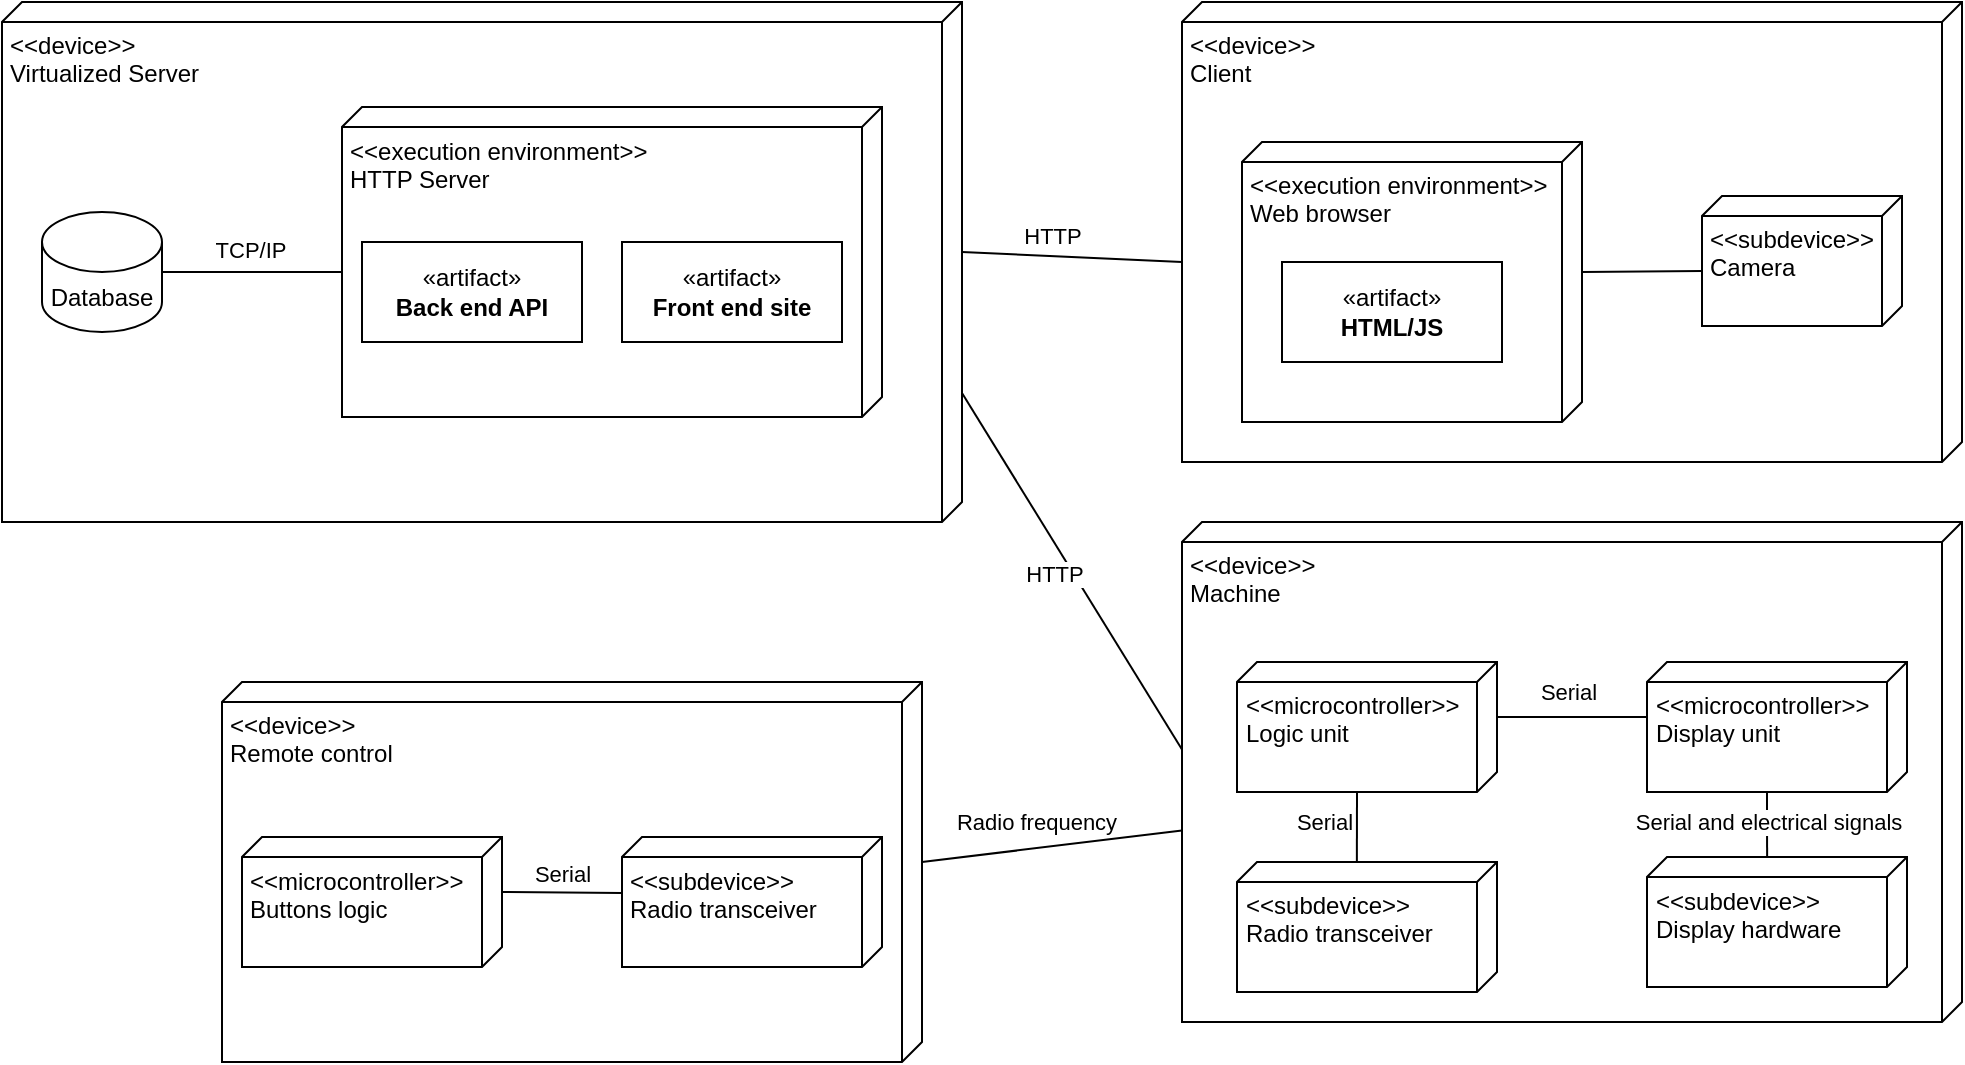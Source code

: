 <mxfile version="21.3.7" type="device">
  <diagram id="40jZv6QniYFH5Une2xSI" name="Page-1">
    <mxGraphModel dx="1796" dy="1066" grid="1" gridSize="10" guides="1" tooltips="1" connect="1" arrows="1" fold="1" page="1" pageScale="1" pageWidth="850" pageHeight="1100" math="0" shadow="0">
      <root>
        <mxCell id="0" />
        <mxCell id="1" parent="0" />
        <mxCell id="hXJ-DL1KdzfRYZnM6yYy-1" value="&amp;lt;&amp;lt;device&amp;gt;&amp;gt;&lt;br&gt;Virtualized Server" style="verticalAlign=top;align=left;spacingTop=8;spacingLeft=2;spacingRight=12;shape=cube;size=10;direction=south;fontStyle=0;html=1;whiteSpace=wrap;" vertex="1" parent="1">
          <mxGeometry x="10" y="20" width="480" height="260" as="geometry" />
        </mxCell>
        <mxCell id="hXJ-DL1KdzfRYZnM6yYy-2" value="&amp;lt;&amp;lt;execution environment&amp;gt;&amp;gt;&lt;br&gt;HTTP Server" style="verticalAlign=top;align=left;spacingTop=8;spacingLeft=2;spacingRight=12;shape=cube;size=10;direction=south;fontStyle=0;html=1;whiteSpace=wrap;" vertex="1" parent="1">
          <mxGeometry x="180" y="72.5" width="270" height="155" as="geometry" />
        </mxCell>
        <mxCell id="hXJ-DL1KdzfRYZnM6yYy-7" style="edgeStyle=orthogonalEdgeStyle;rounded=0;orthogonalLoop=1;jettySize=auto;html=1;exitX=1;exitY=0.5;exitDx=0;exitDy=0;exitPerimeter=0;entryX=0;entryY=0;entryDx=82.5;entryDy=270;entryPerimeter=0;endArrow=none;endFill=0;" edge="1" parent="1" source="hXJ-DL1KdzfRYZnM6yYy-3" target="hXJ-DL1KdzfRYZnM6yYy-2">
          <mxGeometry relative="1" as="geometry" />
        </mxCell>
        <mxCell id="hXJ-DL1KdzfRYZnM6yYy-8" value="TCP/IP" style="edgeLabel;html=1;align=center;verticalAlign=middle;resizable=0;points=[];" vertex="1" connectable="0" parent="hXJ-DL1KdzfRYZnM6yYy-7">
          <mxGeometry x="0.128" y="1" relative="1" as="geometry">
            <mxPoint x="-7" y="-10" as="offset" />
          </mxGeometry>
        </mxCell>
        <mxCell id="hXJ-DL1KdzfRYZnM6yYy-3" value="Database" style="shape=cylinder3;whiteSpace=wrap;html=1;boundedLbl=1;backgroundOutline=1;size=15;" vertex="1" parent="1">
          <mxGeometry x="30" y="125" width="60" height="60" as="geometry" />
        </mxCell>
        <mxCell id="hXJ-DL1KdzfRYZnM6yYy-4" value="«artifact»&lt;br&gt;&lt;b&gt;Front end site&lt;/b&gt;" style="html=1;whiteSpace=wrap;" vertex="1" parent="1">
          <mxGeometry x="320" y="140" width="110" height="50" as="geometry" />
        </mxCell>
        <mxCell id="hXJ-DL1KdzfRYZnM6yYy-5" value="«artifact»&lt;br&gt;&lt;b&gt;Back end API&lt;/b&gt;" style="html=1;whiteSpace=wrap;" vertex="1" parent="1">
          <mxGeometry x="190" y="140" width="110" height="50" as="geometry" />
        </mxCell>
        <mxCell id="hXJ-DL1KdzfRYZnM6yYy-9" style="rounded=0;orthogonalLoop=1;jettySize=auto;html=1;exitX=0;exitY=0;exitDx=125;exitDy=0;exitPerimeter=0;endArrow=none;endFill=0;entryX=0;entryY=0;entryDx=130;entryDy=390;entryPerimeter=0;" edge="1" parent="1" source="hXJ-DL1KdzfRYZnM6yYy-1" target="hXJ-DL1KdzfRYZnM6yYy-11">
          <mxGeometry relative="1" as="geometry">
            <mxPoint x="580" y="60" as="sourcePoint" />
            <mxPoint x="710" y="120" as="targetPoint" />
          </mxGeometry>
        </mxCell>
        <mxCell id="hXJ-DL1KdzfRYZnM6yYy-10" value="HTTP" style="edgeLabel;html=1;align=center;verticalAlign=middle;resizable=0;points=[];" vertex="1" connectable="0" parent="hXJ-DL1KdzfRYZnM6yYy-9">
          <mxGeometry x="0.128" y="1" relative="1" as="geometry">
            <mxPoint x="-17" y="-10" as="offset" />
          </mxGeometry>
        </mxCell>
        <mxCell id="hXJ-DL1KdzfRYZnM6yYy-11" value="&amp;lt;&amp;lt;device&amp;gt;&amp;gt;&lt;br&gt;Client" style="verticalAlign=top;align=left;spacingTop=8;spacingLeft=2;spacingRight=12;shape=cube;size=10;direction=south;fontStyle=0;html=1;whiteSpace=wrap;" vertex="1" parent="1">
          <mxGeometry x="600" y="20" width="390" height="230" as="geometry" />
        </mxCell>
        <mxCell id="hXJ-DL1KdzfRYZnM6yYy-12" value="&amp;lt;&amp;lt;execution environment&amp;gt;&amp;gt;&lt;br&gt;Web browser" style="verticalAlign=top;align=left;spacingTop=8;spacingLeft=2;spacingRight=12;shape=cube;size=10;direction=south;fontStyle=0;html=1;whiteSpace=wrap;" vertex="1" parent="1">
          <mxGeometry x="630" y="90" width="170" height="140" as="geometry" />
        </mxCell>
        <mxCell id="hXJ-DL1KdzfRYZnM6yYy-13" value="«artifact»&lt;br&gt;&lt;b&gt;HTML/JS&lt;br&gt;&lt;/b&gt;" style="html=1;whiteSpace=wrap;" vertex="1" parent="1">
          <mxGeometry x="650" y="150" width="110" height="50" as="geometry" />
        </mxCell>
        <mxCell id="hXJ-DL1KdzfRYZnM6yYy-14" value="&amp;lt;&amp;lt;subdevice&amp;gt;&amp;gt;&lt;br&gt;Camera" style="verticalAlign=top;align=left;spacingTop=8;spacingLeft=2;spacingRight=12;shape=cube;size=10;direction=south;fontStyle=0;html=1;whiteSpace=wrap;" vertex="1" parent="1">
          <mxGeometry x="860" y="117" width="100" height="65" as="geometry" />
        </mxCell>
        <mxCell id="hXJ-DL1KdzfRYZnM6yYy-15" style="rounded=0;orthogonalLoop=1;jettySize=auto;html=1;exitX=0;exitY=0;exitDx=65;exitDy=0;exitPerimeter=0;endArrow=none;endFill=0;entryX=0;entryY=0;entryDx=37.5;entryDy=100;entryPerimeter=0;" edge="1" parent="1" source="hXJ-DL1KdzfRYZnM6yYy-12" target="hXJ-DL1KdzfRYZnM6yYy-14">
          <mxGeometry relative="1" as="geometry">
            <mxPoint x="490" y="235" as="sourcePoint" />
            <mxPoint x="610" y="160" as="targetPoint" />
          </mxGeometry>
        </mxCell>
        <mxCell id="hXJ-DL1KdzfRYZnM6yYy-17" value="&amp;lt;&amp;lt;device&amp;gt;&amp;gt;&lt;br&gt;Machine" style="verticalAlign=top;align=left;spacingTop=8;spacingLeft=2;spacingRight=12;shape=cube;size=10;direction=south;fontStyle=0;html=1;whiteSpace=wrap;" vertex="1" parent="1">
          <mxGeometry x="600" y="280" width="390" height="250" as="geometry" />
        </mxCell>
        <mxCell id="hXJ-DL1KdzfRYZnM6yYy-18" value="&amp;lt;&amp;lt;microcontroller&amp;gt;&amp;gt;&lt;br&gt;Logic unit" style="verticalAlign=top;align=left;spacingTop=8;spacingLeft=2;spacingRight=12;shape=cube;size=10;direction=south;fontStyle=0;html=1;whiteSpace=wrap;" vertex="1" parent="1">
          <mxGeometry x="627.5" y="350" width="130" height="65" as="geometry" />
        </mxCell>
        <mxCell id="hXJ-DL1KdzfRYZnM6yYy-38" style="rounded=0;orthogonalLoop=1;jettySize=auto;html=1;exitX=0;exitY=0;exitDx=65;exitDy=70;exitPerimeter=0;entryX=0;entryY=0.538;entryDx=0;entryDy=0;entryPerimeter=0;endArrow=none;endFill=0;" edge="1" parent="1" source="hXJ-DL1KdzfRYZnM6yYy-19" target="hXJ-DL1KdzfRYZnM6yYy-37">
          <mxGeometry relative="1" as="geometry" />
        </mxCell>
        <mxCell id="hXJ-DL1KdzfRYZnM6yYy-39" value="Serial and electrical signals" style="edgeLabel;html=1;align=center;verticalAlign=middle;resizable=0;points=[];" vertex="1" connectable="0" parent="hXJ-DL1KdzfRYZnM6yYy-38">
          <mxGeometry x="-0.119" relative="1" as="geometry">
            <mxPoint as="offset" />
          </mxGeometry>
        </mxCell>
        <mxCell id="hXJ-DL1KdzfRYZnM6yYy-19" value="&amp;lt;&amp;lt;microcontroller&amp;gt;&amp;gt;&lt;br&gt;Display unit" style="verticalAlign=top;align=left;spacingTop=8;spacingLeft=2;spacingRight=12;shape=cube;size=10;direction=south;fontStyle=0;html=1;whiteSpace=wrap;" vertex="1" parent="1">
          <mxGeometry x="832.5" y="350" width="130" height="65" as="geometry" />
        </mxCell>
        <mxCell id="hXJ-DL1KdzfRYZnM6yYy-21" style="rounded=0;orthogonalLoop=1;jettySize=auto;html=1;exitX=0;exitY=0;exitDx=27.5;exitDy=0;exitPerimeter=0;endArrow=none;endFill=0;entryX=0.423;entryY=0.999;entryDx=0;entryDy=0;entryPerimeter=0;" edge="1" parent="1" source="hXJ-DL1KdzfRYZnM6yYy-18" target="hXJ-DL1KdzfRYZnM6yYy-19">
          <mxGeometry relative="1" as="geometry">
            <mxPoint x="747.5" y="402.5" as="sourcePoint" />
            <mxPoint x="867.5" y="327.5" as="targetPoint" />
          </mxGeometry>
        </mxCell>
        <mxCell id="hXJ-DL1KdzfRYZnM6yYy-22" value="Serial" style="edgeLabel;html=1;align=center;verticalAlign=middle;resizable=0;points=[];" vertex="1" connectable="0" parent="hXJ-DL1KdzfRYZnM6yYy-21">
          <mxGeometry x="0.128" y="1" relative="1" as="geometry">
            <mxPoint x="-7" y="-12" as="offset" />
          </mxGeometry>
        </mxCell>
        <mxCell id="hXJ-DL1KdzfRYZnM6yYy-23" style="rounded=0;orthogonalLoop=1;jettySize=auto;html=1;endArrow=none;endFill=0;entryX=0.455;entryY=1;entryDx=0;entryDy=0;entryPerimeter=0;exitX=0.752;exitY=0;exitDx=0;exitDy=0;exitPerimeter=0;" edge="1" parent="1" source="hXJ-DL1KdzfRYZnM6yYy-1" target="hXJ-DL1KdzfRYZnM6yYy-17">
          <mxGeometry relative="1" as="geometry">
            <mxPoint x="491" y="215" as="sourcePoint" />
            <mxPoint x="620" y="80" as="targetPoint" />
          </mxGeometry>
        </mxCell>
        <mxCell id="hXJ-DL1KdzfRYZnM6yYy-24" value="HTTP" style="edgeLabel;html=1;align=center;verticalAlign=middle;resizable=0;points=[];" vertex="1" connectable="0" parent="hXJ-DL1KdzfRYZnM6yYy-23">
          <mxGeometry x="0.128" y="1" relative="1" as="geometry">
            <mxPoint x="-17" y="-10" as="offset" />
          </mxGeometry>
        </mxCell>
        <mxCell id="hXJ-DL1KdzfRYZnM6yYy-26" value="&amp;lt;&amp;lt;device&amp;gt;&amp;gt;&lt;br&gt;Remote control" style="verticalAlign=top;align=left;spacingTop=8;spacingLeft=2;spacingRight=12;shape=cube;size=10;direction=south;fontStyle=0;html=1;whiteSpace=wrap;" vertex="1" parent="1">
          <mxGeometry x="120" y="360" width="350" height="190" as="geometry" />
        </mxCell>
        <mxCell id="hXJ-DL1KdzfRYZnM6yYy-28" value="&amp;lt;&amp;lt;subdevice&amp;gt;&amp;gt;&lt;br&gt;Radio transceiver" style="verticalAlign=top;align=left;spacingTop=8;spacingLeft=2;spacingRight=12;shape=cube;size=10;direction=south;fontStyle=0;html=1;whiteSpace=wrap;" vertex="1" parent="1">
          <mxGeometry x="627.5" y="450" width="130" height="65" as="geometry" />
        </mxCell>
        <mxCell id="hXJ-DL1KdzfRYZnM6yYy-29" style="rounded=0;orthogonalLoop=1;jettySize=auto;html=1;exitX=0;exitY=0;exitDx=65;exitDy=70;exitPerimeter=0;endArrow=none;endFill=0;entryX=-0.004;entryY=0.539;entryDx=0;entryDy=0;entryPerimeter=0;" edge="1" parent="1" source="hXJ-DL1KdzfRYZnM6yYy-18" target="hXJ-DL1KdzfRYZnM6yYy-28">
          <mxGeometry relative="1" as="geometry">
            <mxPoint x="768" y="388" as="sourcePoint" />
            <mxPoint x="843" y="387" as="targetPoint" />
          </mxGeometry>
        </mxCell>
        <mxCell id="hXJ-DL1KdzfRYZnM6yYy-30" value="Serial" style="edgeLabel;html=1;align=center;verticalAlign=middle;resizable=0;points=[];" vertex="1" connectable="0" parent="hXJ-DL1KdzfRYZnM6yYy-29">
          <mxGeometry x="0.128" y="1" relative="1" as="geometry">
            <mxPoint x="-18" y="-5" as="offset" />
          </mxGeometry>
        </mxCell>
        <mxCell id="hXJ-DL1KdzfRYZnM6yYy-31" value="&amp;lt;&amp;lt;subdevice&amp;gt;&amp;gt;&lt;br&gt;Radio transceiver" style="verticalAlign=top;align=left;spacingTop=8;spacingLeft=2;spacingRight=12;shape=cube;size=10;direction=south;fontStyle=0;html=1;whiteSpace=wrap;" vertex="1" parent="1">
          <mxGeometry x="320" y="437.5" width="130" height="65" as="geometry" />
        </mxCell>
        <mxCell id="hXJ-DL1KdzfRYZnM6yYy-32" value="&amp;lt;&amp;lt;microcontroller&amp;gt;&amp;gt;&lt;br&gt;Buttons logic" style="verticalAlign=top;align=left;spacingTop=8;spacingLeft=2;spacingRight=12;shape=cube;size=10;direction=south;fontStyle=0;html=1;whiteSpace=wrap;" vertex="1" parent="1">
          <mxGeometry x="130" y="437.5" width="130" height="65" as="geometry" />
        </mxCell>
        <mxCell id="hXJ-DL1KdzfRYZnM6yYy-33" style="rounded=0;orthogonalLoop=1;jettySize=auto;html=1;exitX=0;exitY=0;exitDx=27.5;exitDy=0;exitPerimeter=0;endArrow=none;endFill=0;entryX=0.43;entryY=0.999;entryDx=0;entryDy=0;entryPerimeter=0;" edge="1" parent="1" source="hXJ-DL1KdzfRYZnM6yYy-32" target="hXJ-DL1KdzfRYZnM6yYy-31">
          <mxGeometry relative="1" as="geometry">
            <mxPoint x="708" y="415" as="sourcePoint" />
            <mxPoint x="707" y="450" as="targetPoint" />
          </mxGeometry>
        </mxCell>
        <mxCell id="hXJ-DL1KdzfRYZnM6yYy-34" value="Serial" style="edgeLabel;html=1;align=center;verticalAlign=middle;resizable=0;points=[];" vertex="1" connectable="0" parent="hXJ-DL1KdzfRYZnM6yYy-33">
          <mxGeometry x="0.128" y="1" relative="1" as="geometry">
            <mxPoint x="-4" y="-9" as="offset" />
          </mxGeometry>
        </mxCell>
        <mxCell id="hXJ-DL1KdzfRYZnM6yYy-35" style="rounded=0;orthogonalLoop=1;jettySize=auto;html=1;exitX=0;exitY=0;exitDx=90;exitDy=0;exitPerimeter=0;endArrow=none;endFill=0;entryX=0.617;entryY=1;entryDx=0;entryDy=0;entryPerimeter=0;" edge="1" parent="1" source="hXJ-DL1KdzfRYZnM6yYy-26" target="hXJ-DL1KdzfRYZnM6yYy-17">
          <mxGeometry relative="1" as="geometry">
            <mxPoint x="501" y="225" as="sourcePoint" />
            <mxPoint x="620" y="394" as="targetPoint" />
          </mxGeometry>
        </mxCell>
        <mxCell id="hXJ-DL1KdzfRYZnM6yYy-36" value="Radio frequency" style="edgeLabel;html=1;align=center;verticalAlign=middle;resizable=0;points=[];" vertex="1" connectable="0" parent="hXJ-DL1KdzfRYZnM6yYy-35">
          <mxGeometry x="0.128" y="1" relative="1" as="geometry">
            <mxPoint x="-17" y="-10" as="offset" />
          </mxGeometry>
        </mxCell>
        <mxCell id="hXJ-DL1KdzfRYZnM6yYy-37" value="&amp;lt;&amp;lt;subdevice&amp;gt;&amp;gt;&lt;br&gt;Display hardware" style="verticalAlign=top;align=left;spacingTop=8;spacingLeft=2;spacingRight=12;shape=cube;size=10;direction=south;fontStyle=0;html=1;whiteSpace=wrap;" vertex="1" parent="1">
          <mxGeometry x="832.5" y="447.5" width="130" height="65" as="geometry" />
        </mxCell>
      </root>
    </mxGraphModel>
  </diagram>
</mxfile>
